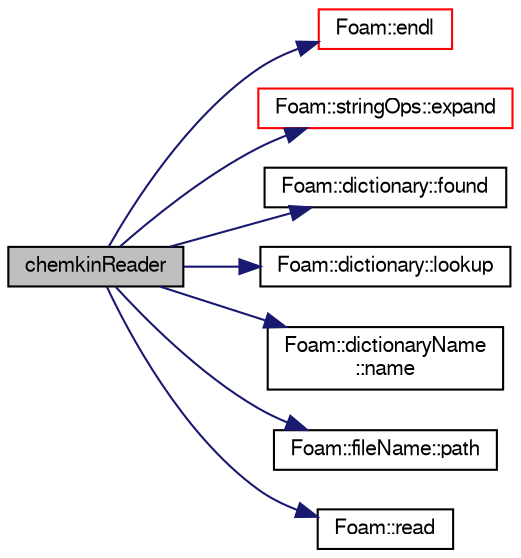 digraph "chemkinReader"
{
  bgcolor="transparent";
  edge [fontname="FreeSans",fontsize="10",labelfontname="FreeSans",labelfontsize="10"];
  node [fontname="FreeSans",fontsize="10",shape=record];
  rankdir="LR";
  Node1 [label="chemkinReader",height=0.2,width=0.4,color="black", fillcolor="grey75", style="filled" fontcolor="black"];
  Node1 -> Node2 [color="midnightblue",fontsize="10",style="solid",fontname="FreeSans"];
  Node2 [label="Foam::endl",height=0.2,width=0.4,color="red",URL="$a10237.html#a2db8fe02a0d3909e9351bb4275b23ce4",tooltip="Add newline and flush stream. "];
  Node1 -> Node3 [color="midnightblue",fontsize="10",style="solid",fontname="FreeSans"];
  Node3 [label="Foam::stringOps::expand",height=0.2,width=0.4,color="red",URL="$a10318.html#ab41d029160c93b62b379cdbfbc2918a7",tooltip="Expand occurences of variables according to the mapping. "];
  Node1 -> Node4 [color="midnightblue",fontsize="10",style="solid",fontname="FreeSans"];
  Node4 [label="Foam::dictionary::found",height=0.2,width=0.4,color="black",URL="$a00502.html#ae9d6521e0e8d3956f9b49ddeb44877b8",tooltip="Search dictionary for given keyword. "];
  Node1 -> Node5 [color="midnightblue",fontsize="10",style="solid",fontname="FreeSans"];
  Node5 [label="Foam::dictionary::lookup",height=0.2,width=0.4,color="black",URL="$a00502.html#a8baab402d653d6e789f67c57e23a5b59",tooltip="Find and return an entry data stream. "];
  Node1 -> Node6 [color="midnightblue",fontsize="10",style="solid",fontname="FreeSans"];
  Node6 [label="Foam::dictionaryName\l::name",height=0.2,width=0.4,color="black",URL="$a00505.html#acd3da3556711337d571c60cf9ffb91cc",tooltip="Return the dictionary name. "];
  Node1 -> Node7 [color="midnightblue",fontsize="10",style="solid",fontname="FreeSans"];
  Node7 [label="Foam::fileName::path",height=0.2,width=0.4,color="black",URL="$a00758.html#a64f21303d7e52f52cda7be219af9ef54",tooltip="Return directory path name (part before last /) "];
  Node1 -> Node8 [color="midnightblue",fontsize="10",style="solid",fontname="FreeSans"];
  Node8 [label="Foam::read",height=0.2,width=0.4,color="black",URL="$a10237.html#a18efc6d016047ec7c6d5150d913d8c34"];
}
